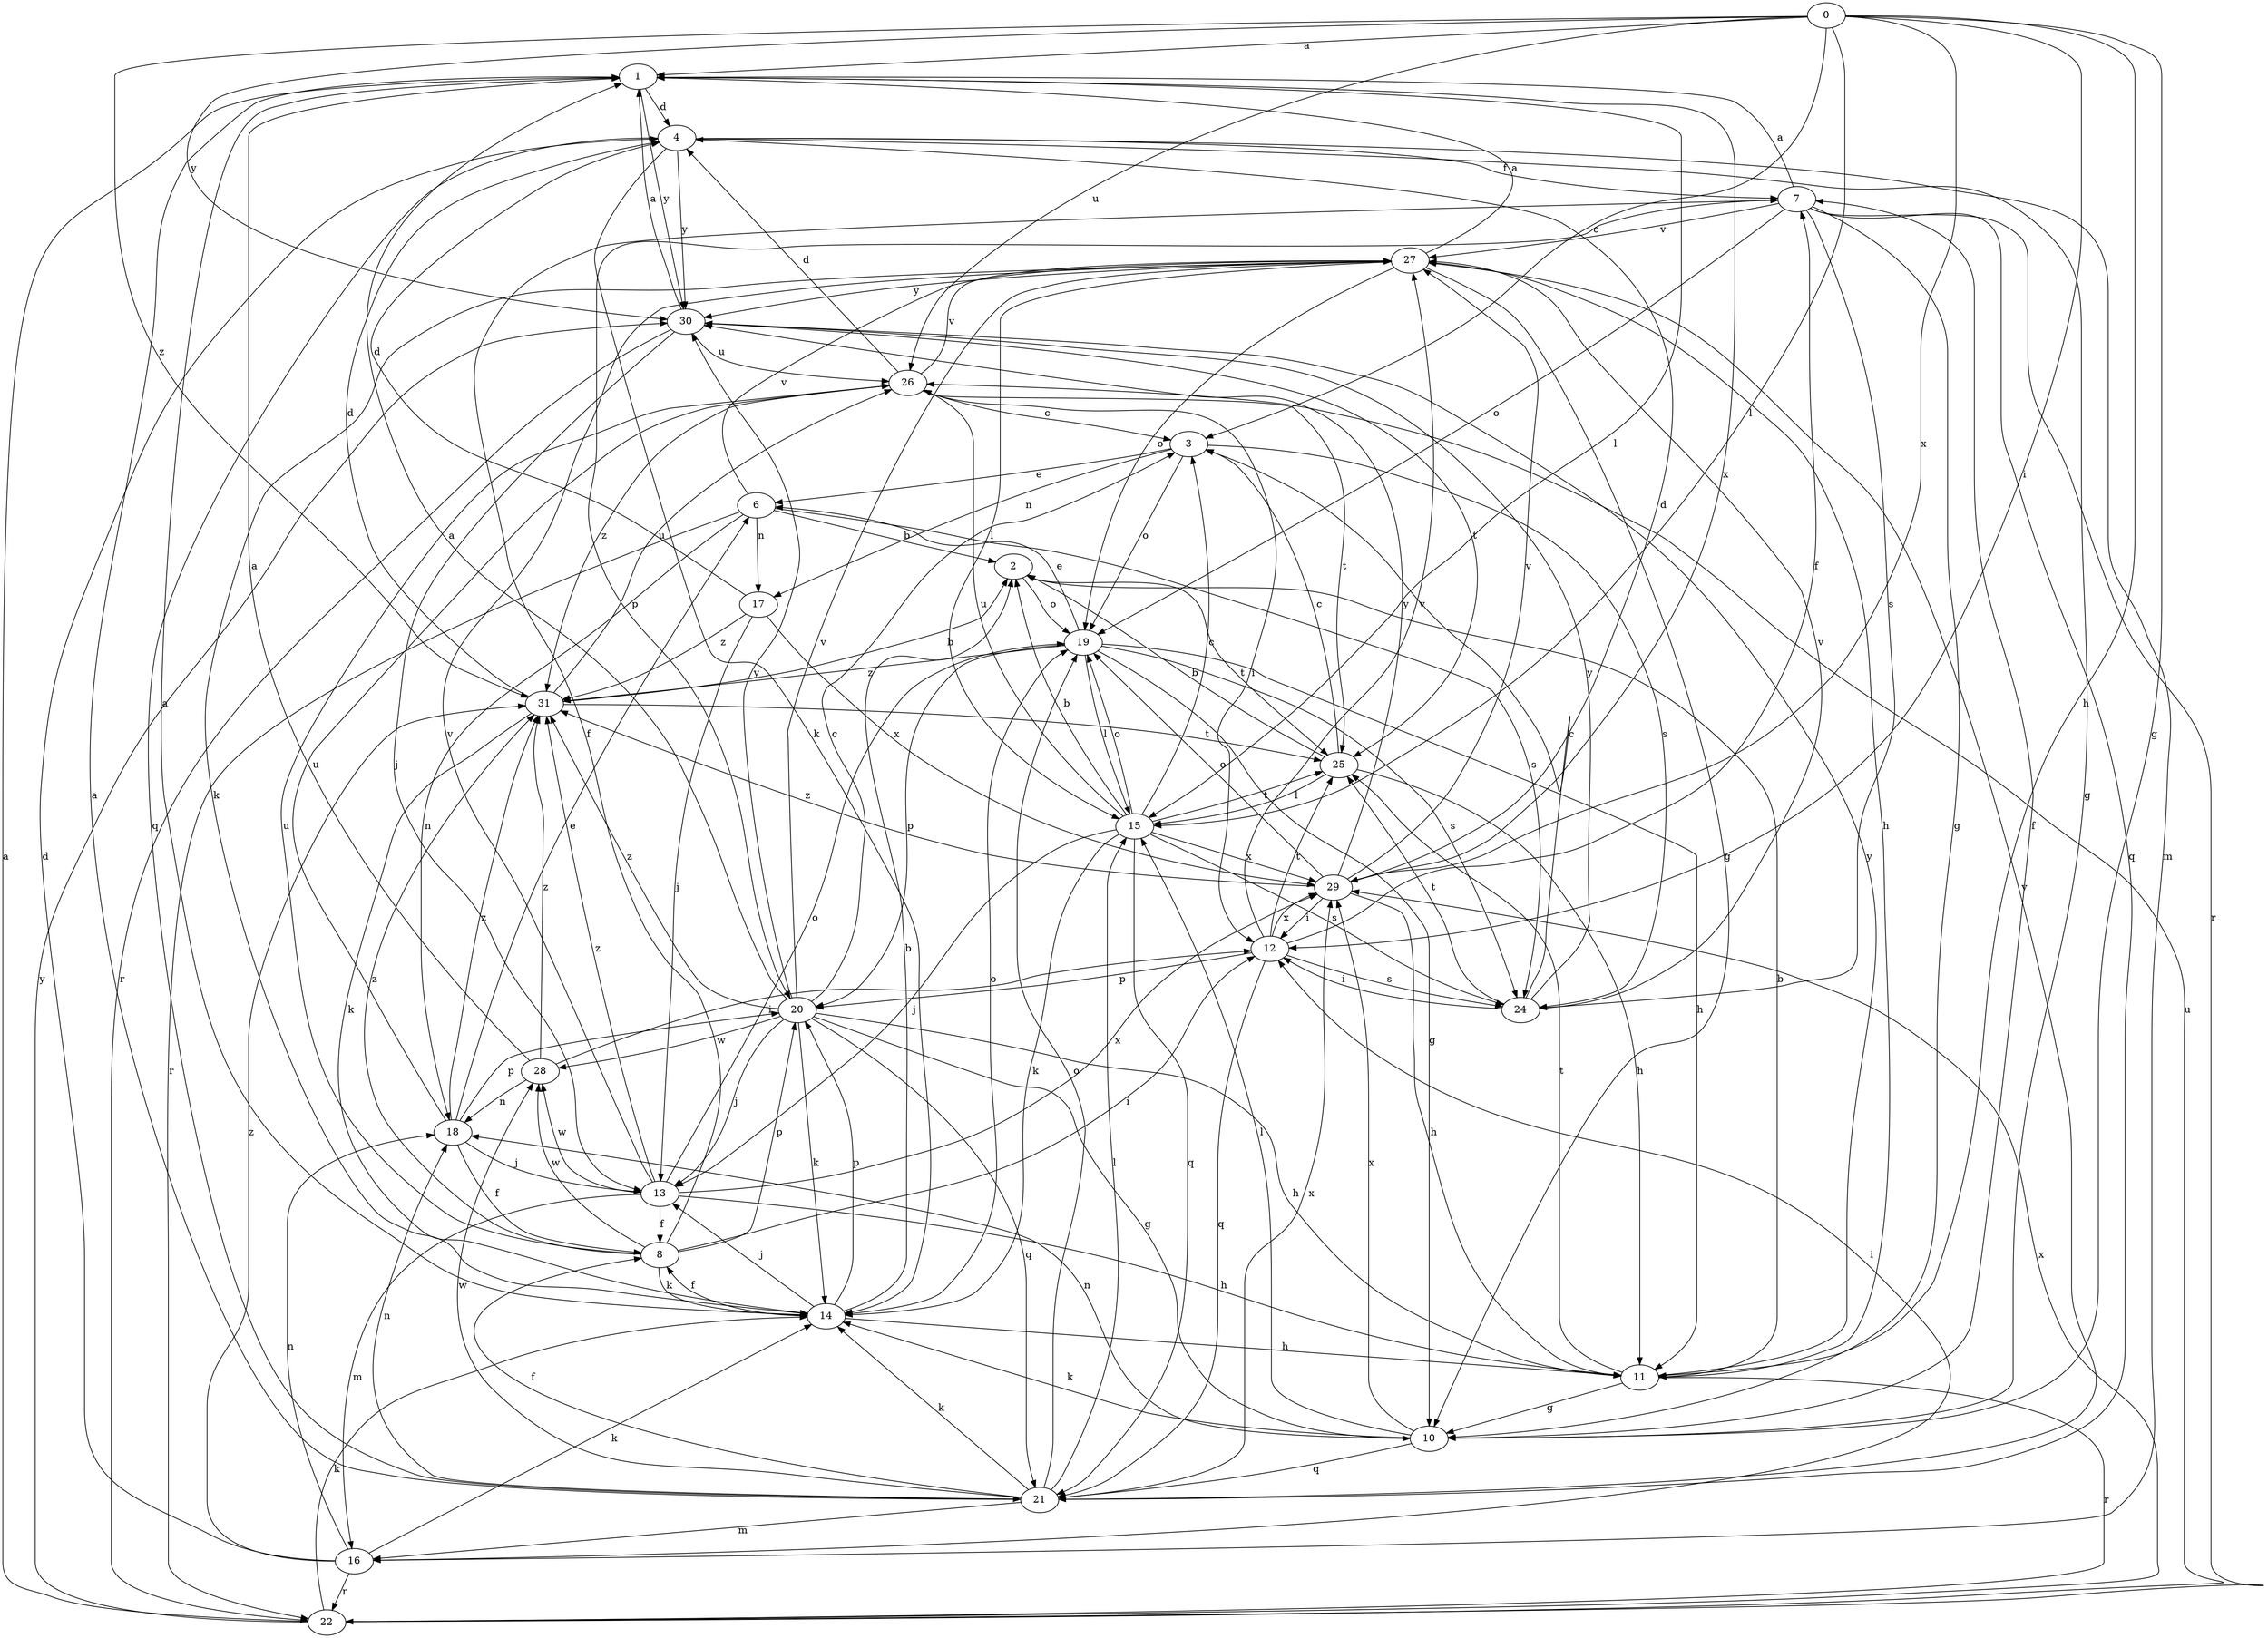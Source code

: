 strict digraph  {
0;
1;
2;
3;
4;
6;
7;
8;
10;
11;
12;
13;
14;
15;
16;
17;
18;
19;
20;
21;
22;
24;
25;
26;
27;
28;
29;
30;
31;
0 -> 1  [label=a];
0 -> 3  [label=c];
0 -> 10  [label=g];
0 -> 11  [label=h];
0 -> 12  [label=i];
0 -> 15  [label=l];
0 -> 26  [label=u];
0 -> 29  [label=x];
0 -> 30  [label=y];
0 -> 31  [label=z];
1 -> 4  [label=d];
1 -> 15  [label=l];
1 -> 29  [label=x];
1 -> 30  [label=y];
2 -> 19  [label=o];
2 -> 25  [label=t];
3 -> 6  [label=e];
3 -> 17  [label=n];
3 -> 19  [label=o];
3 -> 24  [label=s];
4 -> 7  [label=f];
4 -> 10  [label=g];
4 -> 14  [label=k];
4 -> 16  [label=m];
4 -> 21  [label=q];
4 -> 30  [label=y];
6 -> 2  [label=b];
6 -> 17  [label=n];
6 -> 18  [label=n];
6 -> 22  [label=r];
6 -> 24  [label=s];
6 -> 27  [label=v];
7 -> 1  [label=a];
7 -> 10  [label=g];
7 -> 19  [label=o];
7 -> 20  [label=p];
7 -> 21  [label=q];
7 -> 22  [label=r];
7 -> 24  [label=s];
7 -> 27  [label=v];
8 -> 7  [label=f];
8 -> 12  [label=i];
8 -> 14  [label=k];
8 -> 20  [label=p];
8 -> 26  [label=u];
8 -> 28  [label=w];
8 -> 31  [label=z];
10 -> 7  [label=f];
10 -> 14  [label=k];
10 -> 15  [label=l];
10 -> 18  [label=n];
10 -> 21  [label=q];
10 -> 29  [label=x];
11 -> 2  [label=b];
11 -> 10  [label=g];
11 -> 22  [label=r];
11 -> 25  [label=t];
11 -> 30  [label=y];
12 -> 7  [label=f];
12 -> 20  [label=p];
12 -> 21  [label=q];
12 -> 24  [label=s];
12 -> 25  [label=t];
12 -> 27  [label=v];
12 -> 29  [label=x];
13 -> 8  [label=f];
13 -> 11  [label=h];
13 -> 16  [label=m];
13 -> 19  [label=o];
13 -> 27  [label=v];
13 -> 28  [label=w];
13 -> 29  [label=x];
13 -> 31  [label=z];
14 -> 1  [label=a];
14 -> 2  [label=b];
14 -> 8  [label=f];
14 -> 11  [label=h];
14 -> 13  [label=j];
14 -> 19  [label=o];
14 -> 20  [label=p];
15 -> 2  [label=b];
15 -> 3  [label=c];
15 -> 13  [label=j];
15 -> 14  [label=k];
15 -> 19  [label=o];
15 -> 21  [label=q];
15 -> 24  [label=s];
15 -> 25  [label=t];
15 -> 26  [label=u];
15 -> 29  [label=x];
16 -> 4  [label=d];
16 -> 12  [label=i];
16 -> 14  [label=k];
16 -> 18  [label=n];
16 -> 22  [label=r];
16 -> 31  [label=z];
17 -> 4  [label=d];
17 -> 13  [label=j];
17 -> 29  [label=x];
17 -> 31  [label=z];
18 -> 6  [label=e];
18 -> 8  [label=f];
18 -> 13  [label=j];
18 -> 20  [label=p];
18 -> 26  [label=u];
18 -> 31  [label=z];
19 -> 6  [label=e];
19 -> 10  [label=g];
19 -> 11  [label=h];
19 -> 15  [label=l];
19 -> 20  [label=p];
19 -> 24  [label=s];
19 -> 31  [label=z];
20 -> 1  [label=a];
20 -> 3  [label=c];
20 -> 10  [label=g];
20 -> 11  [label=h];
20 -> 13  [label=j];
20 -> 14  [label=k];
20 -> 21  [label=q];
20 -> 27  [label=v];
20 -> 28  [label=w];
20 -> 30  [label=y];
20 -> 31  [label=z];
21 -> 1  [label=a];
21 -> 8  [label=f];
21 -> 14  [label=k];
21 -> 15  [label=l];
21 -> 16  [label=m];
21 -> 18  [label=n];
21 -> 19  [label=o];
21 -> 27  [label=v];
21 -> 28  [label=w];
21 -> 29  [label=x];
22 -> 1  [label=a];
22 -> 14  [label=k];
22 -> 26  [label=u];
22 -> 29  [label=x];
22 -> 30  [label=y];
24 -> 3  [label=c];
24 -> 12  [label=i];
24 -> 25  [label=t];
24 -> 27  [label=v];
24 -> 30  [label=y];
25 -> 2  [label=b];
25 -> 3  [label=c];
25 -> 11  [label=h];
25 -> 15  [label=l];
26 -> 3  [label=c];
26 -> 4  [label=d];
26 -> 12  [label=i];
26 -> 25  [label=t];
26 -> 27  [label=v];
26 -> 31  [label=z];
27 -> 1  [label=a];
27 -> 10  [label=g];
27 -> 11  [label=h];
27 -> 14  [label=k];
27 -> 15  [label=l];
27 -> 19  [label=o];
27 -> 30  [label=y];
28 -> 1  [label=a];
28 -> 12  [label=i];
28 -> 18  [label=n];
28 -> 31  [label=z];
29 -> 4  [label=d];
29 -> 11  [label=h];
29 -> 12  [label=i];
29 -> 19  [label=o];
29 -> 27  [label=v];
29 -> 30  [label=y];
29 -> 31  [label=z];
30 -> 1  [label=a];
30 -> 13  [label=j];
30 -> 22  [label=r];
30 -> 25  [label=t];
30 -> 26  [label=u];
31 -> 2  [label=b];
31 -> 4  [label=d];
31 -> 14  [label=k];
31 -> 25  [label=t];
31 -> 26  [label=u];
}
